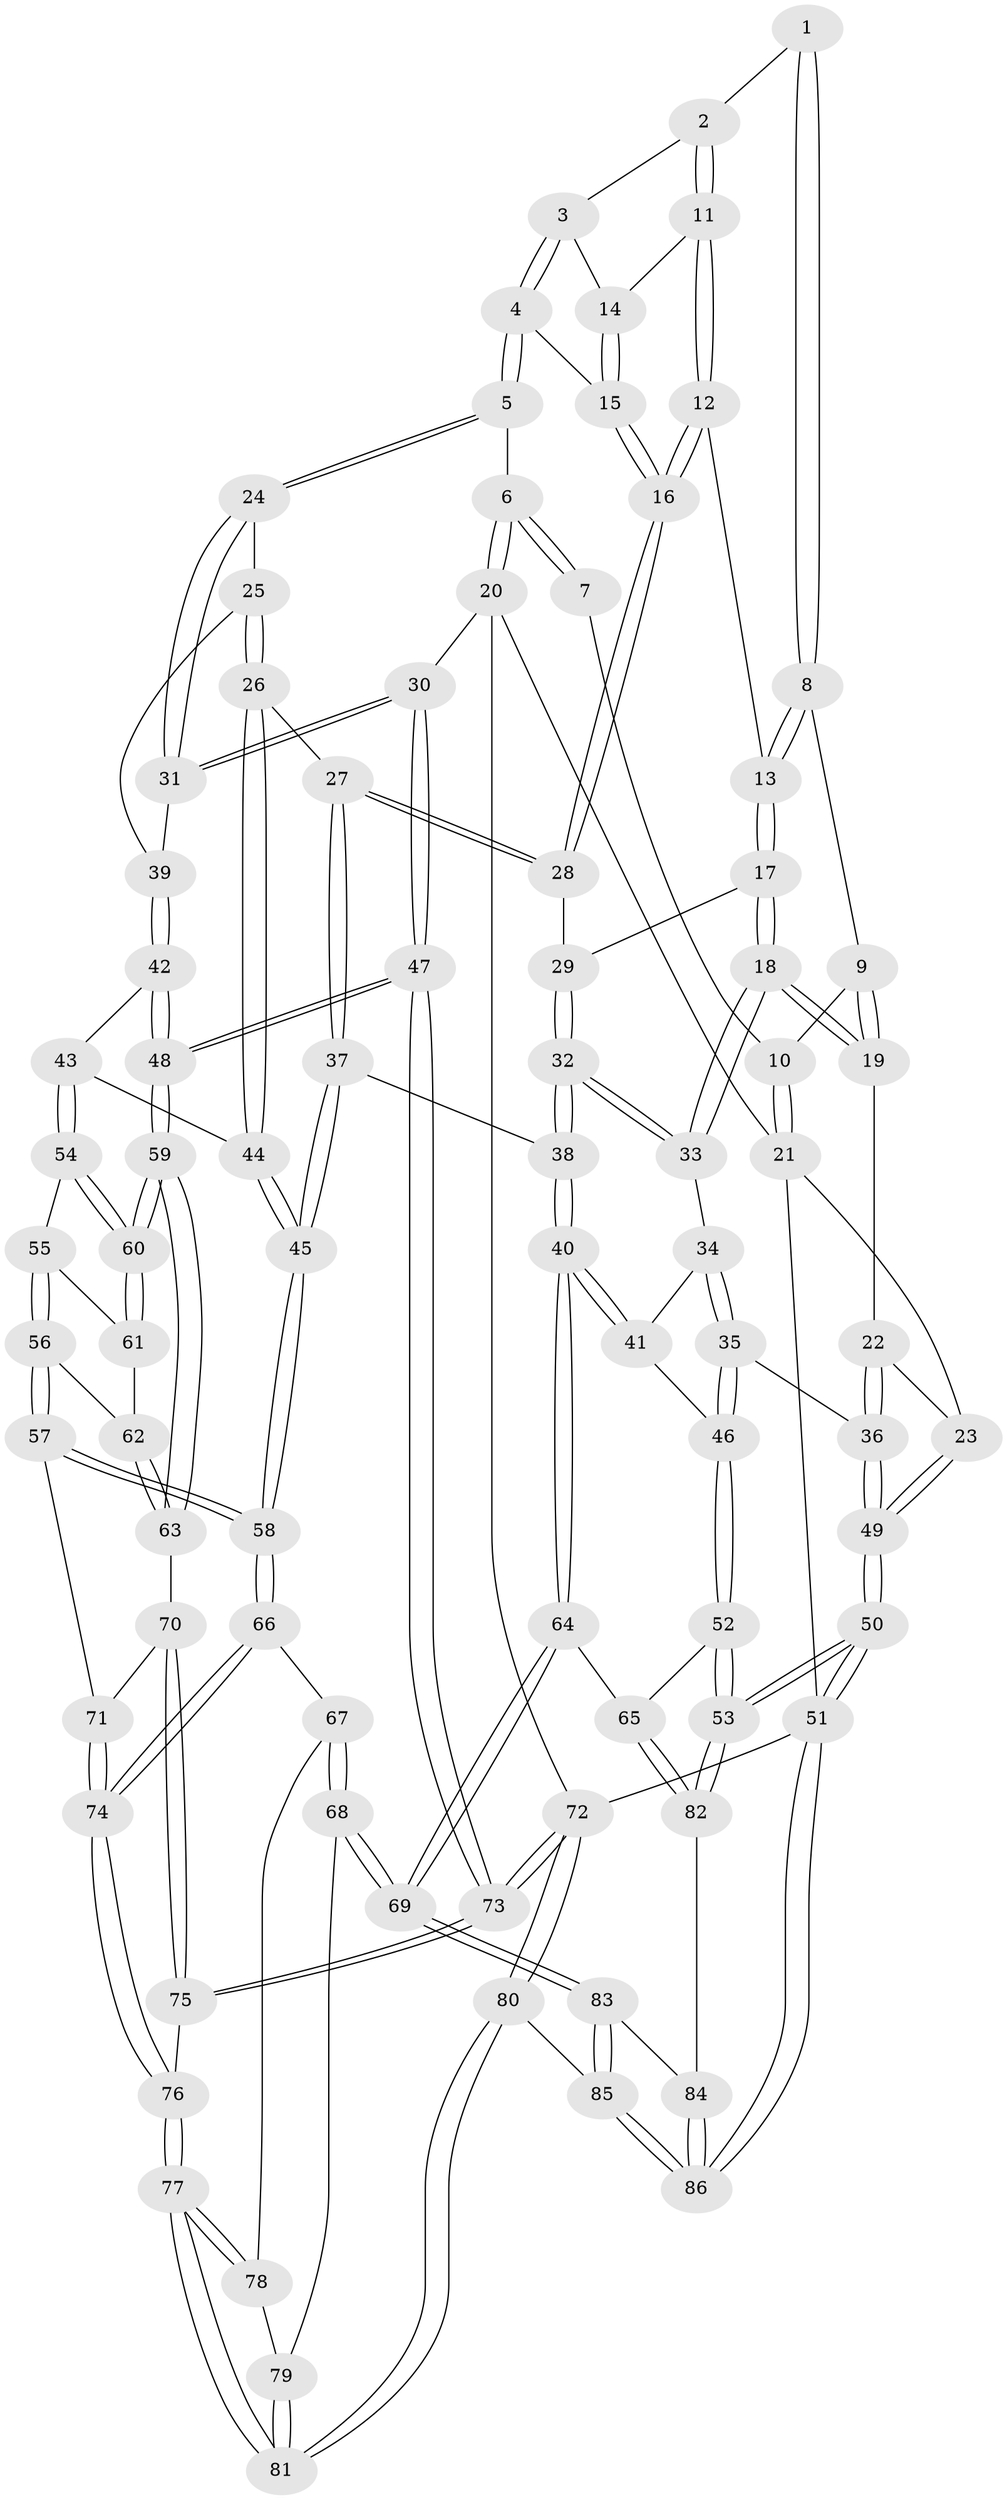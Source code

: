 // Generated by graph-tools (version 1.1) at 2025/03/03/09/25 03:03:25]
// undirected, 86 vertices, 212 edges
graph export_dot {
graph [start="1"]
  node [color=gray90,style=filled];
  1 [pos="+0.46740024658577306+0"];
  2 [pos="+0.46984183515604594+0"];
  3 [pos="+0.5665953917371839+0.13544001212668624"];
  4 [pos="+0.654862382642382+0.20921815381063663"];
  5 [pos="+0.8120983844364825+0.20423857912461088"];
  6 [pos="+1+0"];
  7 [pos="+0.464945955918429+0"];
  8 [pos="+0.3755985581728596+0.22235551903513098"];
  9 [pos="+0.2428543722659647+0.17689391779875574"];
  10 [pos="+0+0"];
  11 [pos="+0.485061301364489+0.20239711416525877"];
  12 [pos="+0.48066486759192195+0.2184909133049199"];
  13 [pos="+0.39200532485377687+0.2546101570964928"];
  14 [pos="+0.549460657469761+0.2015999886420824"];
  15 [pos="+0.5795696591336875+0.2576214192237356"];
  16 [pos="+0.5470163853276439+0.30332873816628647"];
  17 [pos="+0.38413423300645666+0.336125112865851"];
  18 [pos="+0.2637218701753997+0.36065350824212644"];
  19 [pos="+0.2506997252676864+0.35549929018217047"];
  20 [pos="+1+0"];
  21 [pos="+0+0"];
  22 [pos="+0.23073873304311715+0.36018104175910126"];
  23 [pos="+0+0.1235085742446378"];
  24 [pos="+0.8089647205187204+0.26935980433597967"];
  25 [pos="+0.7250553700660844+0.39882110005855814"];
  26 [pos="+0.7063006754831697+0.41853849726066056"];
  27 [pos="+0.5799673177824298+0.4154673032589793"];
  28 [pos="+0.5395493575379693+0.36184031627630864"];
  29 [pos="+0.39049427552081134+0.3404077419239751"];
  30 [pos="+1+0.5080726615895488"];
  31 [pos="+1+0.44401440122615965"];
  32 [pos="+0.4095852368546512+0.5646539488155636"];
  33 [pos="+0.29639850016947955+0.4781679210077819"];
  34 [pos="+0.2610399220313519+0.5015055132155339"];
  35 [pos="+0.11040732413525507+0.5169515862999357"];
  36 [pos="+0.10671102684231898+0.5093528662063019"];
  37 [pos="+0.4713295445217314+0.5910154238648327"];
  38 [pos="+0.4300794180301861+0.5960250976007085"];
  39 [pos="+0.8993611735810639+0.48663021290917424"];
  40 [pos="+0.3885135235235267+0.6376181056655248"];
  41 [pos="+0.25054864950381156+0.5563971988467048"];
  42 [pos="+0.8381563146716601+0.5558768813851266"];
  43 [pos="+0.7984811516806365+0.5611020539937229"];
  44 [pos="+0.7115626028540205+0.43777221393695276"];
  45 [pos="+0.6234759339032505+0.6952919266040022"];
  46 [pos="+0.1268745509674261+0.5969858718275538"];
  47 [pos="+1+0.775833807268193"];
  48 [pos="+1+0.7625602679886414"];
  49 [pos="+0+0.3238613647120692"];
  50 [pos="+0+0.8503933373615559"];
  51 [pos="+0+1"];
  52 [pos="+0.12683471570775748+0.6325667437156778"];
  53 [pos="+0+0.8169116082951579"];
  54 [pos="+0.788313291406622+0.5904954158065538"];
  55 [pos="+0.7838061015891452+0.5966246574487127"];
  56 [pos="+0.702351777112755+0.6783943801753715"];
  57 [pos="+0.6803334363915698+0.69191279554798"];
  58 [pos="+0.6236108935031082+0.695466064719681"];
  59 [pos="+1+0.7542949771951135"];
  60 [pos="+0.8740099378395977+0.6699047847861442"];
  61 [pos="+0.8233795076095702+0.6749311758060077"];
  62 [pos="+0.8052382262947647+0.6910766594462926"];
  63 [pos="+0.8574325484294886+0.7571149024803449"];
  64 [pos="+0.31091622378372585+0.7444694492973856"];
  65 [pos="+0.3032271842016402+0.7430153017841296"];
  66 [pos="+0.6233415345241653+0.6967292123427308"];
  67 [pos="+0.6232305052263923+0.6971145824876699"];
  68 [pos="+0.4235397708507558+0.8665626784404047"];
  69 [pos="+0.35800590358786527+0.857676338235262"];
  70 [pos="+0.7930124195099237+0.7755767025515418"];
  71 [pos="+0.718861061407758+0.7230956267232723"];
  72 [pos="+1+1"];
  73 [pos="+1+1"];
  74 [pos="+0.7390966331999239+0.8339879577067165"];
  75 [pos="+0.7782807489674003+0.8452646269530792"];
  76 [pos="+0.7502743081071435+0.8531106323370096"];
  77 [pos="+0.6517871591367491+0.9173172547847086"];
  78 [pos="+0.6282967107864245+0.8079649493928782"];
  79 [pos="+0.44793561008282406+0.8804912950667406"];
  80 [pos="+0.6750911487458063+1"];
  81 [pos="+0.6283913271086944+1"];
  82 [pos="+0.10833751449408877+0.8501095799160132"];
  83 [pos="+0.3233558983532167+0.9315841783710944"];
  84 [pos="+0.177925048150181+0.9368287453261828"];
  85 [pos="+0.3324000557291225+1"];
  86 [pos="+0+1"];
  1 -- 2;
  1 -- 8;
  1 -- 8;
  2 -- 3;
  2 -- 11;
  2 -- 11;
  3 -- 4;
  3 -- 4;
  3 -- 14;
  4 -- 5;
  4 -- 5;
  4 -- 15;
  5 -- 6;
  5 -- 24;
  5 -- 24;
  6 -- 7;
  6 -- 7;
  6 -- 20;
  6 -- 20;
  7 -- 10;
  8 -- 9;
  8 -- 13;
  8 -- 13;
  9 -- 10;
  9 -- 19;
  9 -- 19;
  10 -- 21;
  10 -- 21;
  11 -- 12;
  11 -- 12;
  11 -- 14;
  12 -- 13;
  12 -- 16;
  12 -- 16;
  13 -- 17;
  13 -- 17;
  14 -- 15;
  14 -- 15;
  15 -- 16;
  15 -- 16;
  16 -- 28;
  16 -- 28;
  17 -- 18;
  17 -- 18;
  17 -- 29;
  18 -- 19;
  18 -- 19;
  18 -- 33;
  18 -- 33;
  19 -- 22;
  20 -- 21;
  20 -- 30;
  20 -- 72;
  21 -- 23;
  21 -- 51;
  22 -- 23;
  22 -- 36;
  22 -- 36;
  23 -- 49;
  23 -- 49;
  24 -- 25;
  24 -- 31;
  24 -- 31;
  25 -- 26;
  25 -- 26;
  25 -- 39;
  26 -- 27;
  26 -- 44;
  26 -- 44;
  27 -- 28;
  27 -- 28;
  27 -- 37;
  27 -- 37;
  28 -- 29;
  29 -- 32;
  29 -- 32;
  30 -- 31;
  30 -- 31;
  30 -- 47;
  30 -- 47;
  31 -- 39;
  32 -- 33;
  32 -- 33;
  32 -- 38;
  32 -- 38;
  33 -- 34;
  34 -- 35;
  34 -- 35;
  34 -- 41;
  35 -- 36;
  35 -- 46;
  35 -- 46;
  36 -- 49;
  36 -- 49;
  37 -- 38;
  37 -- 45;
  37 -- 45;
  38 -- 40;
  38 -- 40;
  39 -- 42;
  39 -- 42;
  40 -- 41;
  40 -- 41;
  40 -- 64;
  40 -- 64;
  41 -- 46;
  42 -- 43;
  42 -- 48;
  42 -- 48;
  43 -- 44;
  43 -- 54;
  43 -- 54;
  44 -- 45;
  44 -- 45;
  45 -- 58;
  45 -- 58;
  46 -- 52;
  46 -- 52;
  47 -- 48;
  47 -- 48;
  47 -- 73;
  47 -- 73;
  48 -- 59;
  48 -- 59;
  49 -- 50;
  49 -- 50;
  50 -- 51;
  50 -- 51;
  50 -- 53;
  50 -- 53;
  51 -- 86;
  51 -- 86;
  51 -- 72;
  52 -- 53;
  52 -- 53;
  52 -- 65;
  53 -- 82;
  53 -- 82;
  54 -- 55;
  54 -- 60;
  54 -- 60;
  55 -- 56;
  55 -- 56;
  55 -- 61;
  56 -- 57;
  56 -- 57;
  56 -- 62;
  57 -- 58;
  57 -- 58;
  57 -- 71;
  58 -- 66;
  58 -- 66;
  59 -- 60;
  59 -- 60;
  59 -- 63;
  59 -- 63;
  60 -- 61;
  60 -- 61;
  61 -- 62;
  62 -- 63;
  62 -- 63;
  63 -- 70;
  64 -- 65;
  64 -- 69;
  64 -- 69;
  65 -- 82;
  65 -- 82;
  66 -- 67;
  66 -- 74;
  66 -- 74;
  67 -- 68;
  67 -- 68;
  67 -- 78;
  68 -- 69;
  68 -- 69;
  68 -- 79;
  69 -- 83;
  69 -- 83;
  70 -- 71;
  70 -- 75;
  70 -- 75;
  71 -- 74;
  71 -- 74;
  72 -- 73;
  72 -- 73;
  72 -- 80;
  72 -- 80;
  73 -- 75;
  73 -- 75;
  74 -- 76;
  74 -- 76;
  75 -- 76;
  76 -- 77;
  76 -- 77;
  77 -- 78;
  77 -- 78;
  77 -- 81;
  77 -- 81;
  78 -- 79;
  79 -- 81;
  79 -- 81;
  80 -- 81;
  80 -- 81;
  80 -- 85;
  82 -- 84;
  83 -- 84;
  83 -- 85;
  83 -- 85;
  84 -- 86;
  84 -- 86;
  85 -- 86;
  85 -- 86;
}
